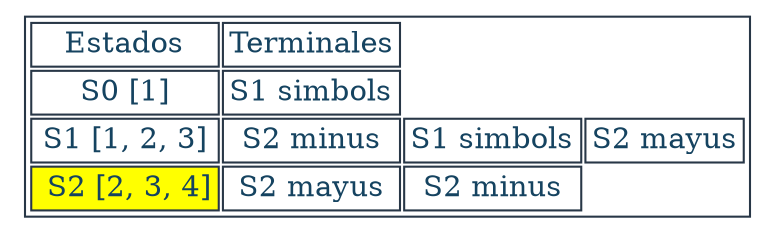 digraph T {
aHtmlTable [
   shape=plaintext
   color="#283747" fontcolor="#154360" label=<

   <table border='1' cellborder='1'>
   <tr>
      <td>Estados</td>
      <td>Terminales</td>
   </tr><tr><td>S0 [1]</td><td>S1 simbols</td></tr><tr><td>S1 [1, 2, 3]</td><td>S2 minus</td><td>S1 simbols</td><td>S2 mayus</td></tr><tr><td bgcolor="yellow"> S2 [2, 3, 4]</td><td>S2 mayus</td><td>S2 minus</td></tr></table>

   >]; 

}